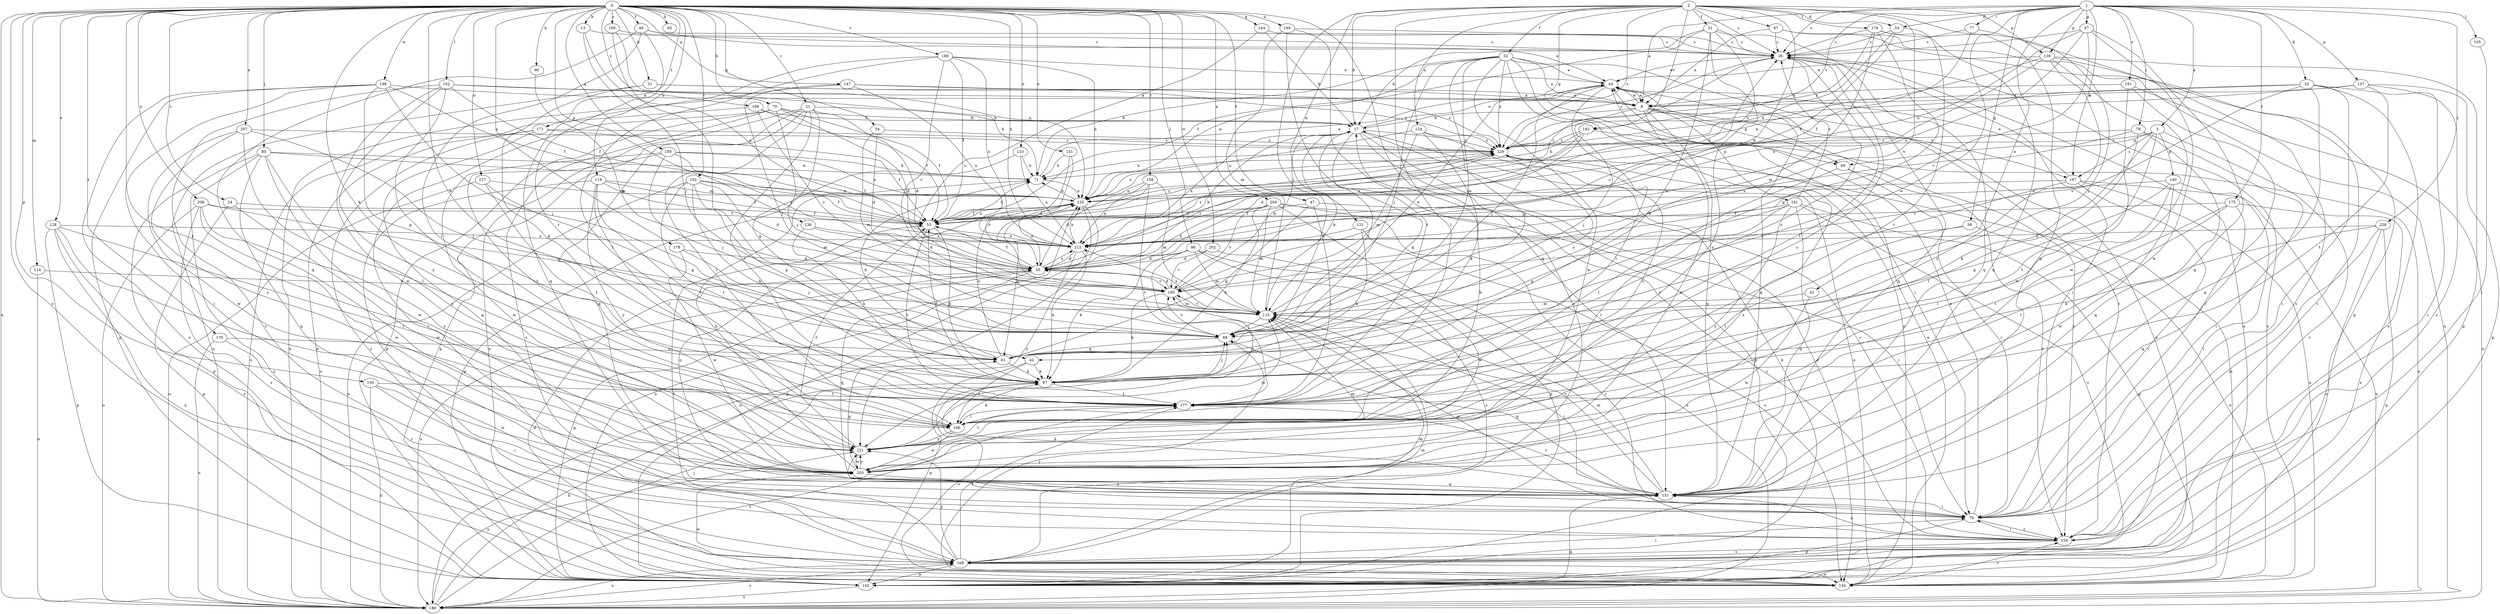 strict digraph  {
0;
1;
2;
3;
8;
13;
17;
21;
24;
26;
31;
32;
33;
35;
42;
43;
44;
47;
49;
51;
52;
53;
54;
57;
59;
60;
61;
65;
70;
71;
77;
78;
79;
85;
86;
87;
88;
96;
97;
102;
105;
106;
114;
115;
119;
121;
124;
125;
127;
128;
131;
133;
134;
135;
136;
137;
139;
140;
141;
142;
144;
147;
150;
151;
152;
158;
159;
160;
167;
168;
170;
171;
175;
176;
177;
178;
180;
186;
188;
189;
191;
192;
195;
198;
202;
203;
204;
207;
208;
212;
221;
226;
229;
0 -> 13  [label=b];
0 -> 21  [label=c];
0 -> 24  [label=c];
0 -> 31  [label=d];
0 -> 42  [label=e];
0 -> 47  [label=f];
0 -> 49  [label=f];
0 -> 54  [label=g];
0 -> 65  [label=h];
0 -> 70  [label=h];
0 -> 85  [label=j];
0 -> 86  [label=j];
0 -> 96  [label=k];
0 -> 97  [label=k];
0 -> 102  [label=l];
0 -> 114  [label=m];
0 -> 119  [label=n];
0 -> 127  [label=o];
0 -> 128  [label=o];
0 -> 131  [label=o];
0 -> 133  [label=o];
0 -> 134  [label=o];
0 -> 135  [label=p];
0 -> 136  [label=p];
0 -> 144  [label=q];
0 -> 147  [label=q];
0 -> 150  [label=q];
0 -> 151  [label=q];
0 -> 152  [label=r];
0 -> 158  [label=r];
0 -> 160  [label=s];
0 -> 170  [label=t];
0 -> 171  [label=t];
0 -> 178  [label=u];
0 -> 180  [label=u];
0 -> 186  [label=u];
0 -> 188  [label=v];
0 -> 189  [label=v];
0 -> 198  [label=w];
0 -> 202  [label=w];
0 -> 204  [label=x];
0 -> 207  [label=x];
0 -> 208  [label=x];
0 -> 212  [label=x];
0 -> 221  [label=y];
1 -> 3  [label=a];
1 -> 8  [label=a];
1 -> 26  [label=c];
1 -> 32  [label=d];
1 -> 33  [label=d];
1 -> 42  [label=e];
1 -> 43  [label=e];
1 -> 57  [label=g];
1 -> 59  [label=g];
1 -> 77  [label=i];
1 -> 78  [label=i];
1 -> 105  [label=l];
1 -> 137  [label=p];
1 -> 139  [label=p];
1 -> 167  [label=s];
1 -> 175  [label=t];
1 -> 191  [label=v];
1 -> 192  [label=v];
1 -> 226  [label=z];
2 -> 17  [label=b];
2 -> 26  [label=c];
2 -> 33  [label=d];
2 -> 35  [label=d];
2 -> 51  [label=f];
2 -> 52  [label=f];
2 -> 60  [label=g];
2 -> 87  [label=j];
2 -> 88  [label=j];
2 -> 106  [label=l];
2 -> 121  [label=n];
2 -> 124  [label=n];
2 -> 139  [label=p];
2 -> 151  [label=q];
2 -> 176  [label=t];
2 -> 192  [label=v];
2 -> 195  [label=v];
2 -> 229  [label=z];
3 -> 60  [label=g];
3 -> 97  [label=k];
3 -> 140  [label=p];
3 -> 159  [label=r];
3 -> 167  [label=s];
3 -> 177  [label=t];
3 -> 229  [label=z];
8 -> 17  [label=b];
8 -> 44  [label=e];
8 -> 60  [label=g];
8 -> 88  [label=j];
8 -> 141  [label=p];
8 -> 151  [label=q];
8 -> 159  [label=r];
8 -> 167  [label=s];
8 -> 203  [label=w];
13 -> 26  [label=c];
13 -> 88  [label=j];
13 -> 212  [label=x];
17 -> 44  [label=e];
17 -> 61  [label=g];
17 -> 88  [label=j];
17 -> 134  [label=o];
17 -> 142  [label=p];
17 -> 159  [label=r];
17 -> 212  [label=x];
17 -> 229  [label=z];
21 -> 17  [label=b];
21 -> 35  [label=d];
21 -> 61  [label=g];
21 -> 106  [label=l];
21 -> 134  [label=o];
21 -> 142  [label=p];
21 -> 151  [label=q];
21 -> 177  [label=t];
24 -> 53  [label=f];
24 -> 142  [label=p];
24 -> 203  [label=w];
26 -> 44  [label=e];
26 -> 79  [label=i];
26 -> 134  [label=o];
26 -> 151  [label=q];
26 -> 177  [label=t];
31 -> 8  [label=a];
31 -> 97  [label=k];
31 -> 186  [label=u];
31 -> 229  [label=z];
32 -> 8  [label=a];
32 -> 79  [label=i];
32 -> 151  [label=q];
32 -> 159  [label=r];
32 -> 168  [label=s];
32 -> 195  [label=v];
32 -> 229  [label=z];
33 -> 26  [label=c];
33 -> 53  [label=f];
33 -> 125  [label=n];
33 -> 177  [label=t];
35 -> 17  [label=b];
35 -> 53  [label=f];
35 -> 125  [label=n];
35 -> 142  [label=p];
35 -> 151  [label=q];
35 -> 186  [label=u];
35 -> 195  [label=v];
35 -> 212  [label=x];
35 -> 229  [label=z];
42 -> 97  [label=k];
42 -> 106  [label=l];
42 -> 142  [label=p];
43 -> 115  [label=m];
43 -> 203  [label=w];
44 -> 8  [label=a];
44 -> 88  [label=j];
44 -> 106  [label=l];
44 -> 151  [label=q];
47 -> 53  [label=f];
47 -> 61  [label=g];
47 -> 159  [label=r];
47 -> 177  [label=t];
49 -> 26  [label=c];
49 -> 44  [label=e];
49 -> 106  [label=l];
49 -> 151  [label=q];
49 -> 177  [label=t];
51 -> 17  [label=b];
51 -> 26  [label=c];
51 -> 53  [label=f];
51 -> 97  [label=k];
51 -> 151  [label=q];
51 -> 212  [label=x];
51 -> 221  [label=y];
52 -> 8  [label=a];
52 -> 44  [label=e];
52 -> 61  [label=g];
52 -> 71  [label=h];
52 -> 79  [label=i];
52 -> 88  [label=j];
52 -> 115  [label=m];
52 -> 125  [label=n];
52 -> 134  [label=o];
52 -> 159  [label=r];
52 -> 203  [label=w];
52 -> 229  [label=z];
53 -> 26  [label=c];
53 -> 71  [label=h];
53 -> 97  [label=k];
53 -> 125  [label=n];
53 -> 177  [label=t];
53 -> 212  [label=x];
53 -> 229  [label=z];
54 -> 35  [label=d];
54 -> 115  [label=m];
54 -> 229  [label=z];
57 -> 26  [label=c];
57 -> 125  [label=n];
57 -> 151  [label=q];
57 -> 195  [label=v];
57 -> 203  [label=w];
57 -> 212  [label=x];
59 -> 106  [label=l];
59 -> 134  [label=o];
59 -> 212  [label=x];
60 -> 79  [label=i];
60 -> 106  [label=l];
60 -> 159  [label=r];
61 -> 71  [label=h];
61 -> 97  [label=k];
61 -> 125  [label=n];
70 -> 17  [label=b];
70 -> 35  [label=d];
70 -> 53  [label=f];
70 -> 88  [label=j];
70 -> 142  [label=p];
70 -> 159  [label=r];
70 -> 168  [label=s];
71 -> 44  [label=e];
71 -> 125  [label=n];
77 -> 26  [label=c];
77 -> 53  [label=f];
77 -> 88  [label=j];
78 -> 79  [label=i];
78 -> 106  [label=l];
78 -> 151  [label=q];
78 -> 212  [label=x];
78 -> 229  [label=z];
79 -> 44  [label=e];
79 -> 115  [label=m];
79 -> 125  [label=n];
79 -> 142  [label=p];
79 -> 159  [label=r];
79 -> 221  [label=y];
85 -> 71  [label=h];
85 -> 134  [label=o];
85 -> 142  [label=p];
85 -> 151  [label=q];
85 -> 203  [label=w];
85 -> 212  [label=x];
85 -> 221  [label=y];
86 -> 35  [label=d];
86 -> 97  [label=k];
86 -> 115  [label=m];
86 -> 159  [label=r];
86 -> 168  [label=s];
86 -> 221  [label=y];
87 -> 8  [label=a];
87 -> 26  [label=c];
87 -> 142  [label=p];
87 -> 186  [label=u];
88 -> 61  [label=g];
88 -> 151  [label=q];
88 -> 195  [label=v];
88 -> 229  [label=z];
96 -> 115  [label=m];
97 -> 26  [label=c];
97 -> 53  [label=f];
97 -> 88  [label=j];
97 -> 134  [label=o];
97 -> 177  [label=t];
102 -> 8  [label=a];
102 -> 53  [label=f];
102 -> 71  [label=h];
102 -> 106  [label=l];
102 -> 168  [label=s];
102 -> 203  [label=w];
102 -> 221  [label=y];
105 -> 159  [label=r];
106 -> 26  [label=c];
106 -> 97  [label=k];
106 -> 203  [label=w];
106 -> 221  [label=y];
114 -> 186  [label=u];
114 -> 195  [label=v];
115 -> 17  [label=b];
115 -> 44  [label=e];
115 -> 79  [label=i];
115 -> 88  [label=j];
115 -> 195  [label=v];
115 -> 212  [label=x];
119 -> 35  [label=d];
119 -> 53  [label=f];
119 -> 106  [label=l];
119 -> 125  [label=n];
119 -> 168  [label=s];
119 -> 177  [label=t];
119 -> 221  [label=y];
121 -> 97  [label=k];
121 -> 134  [label=o];
121 -> 212  [label=x];
124 -> 97  [label=k];
124 -> 115  [label=m];
124 -> 125  [label=n];
124 -> 134  [label=o];
124 -> 229  [label=z];
125 -> 53  [label=f];
125 -> 61  [label=g];
125 -> 71  [label=h];
125 -> 142  [label=p];
125 -> 186  [label=u];
125 -> 229  [label=z];
127 -> 61  [label=g];
127 -> 125  [label=n];
127 -> 177  [label=t];
127 -> 186  [label=u];
128 -> 106  [label=l];
128 -> 134  [label=o];
128 -> 142  [label=p];
128 -> 168  [label=s];
128 -> 203  [label=w];
128 -> 212  [label=x];
131 -> 35  [label=d];
131 -> 71  [label=h];
131 -> 195  [label=v];
133 -> 71  [label=h];
133 -> 142  [label=p];
133 -> 212  [label=x];
134 -> 26  [label=c];
134 -> 35  [label=d];
134 -> 44  [label=e];
134 -> 88  [label=j];
134 -> 159  [label=r];
134 -> 203  [label=w];
134 -> 229  [label=z];
135 -> 79  [label=i];
135 -> 177  [label=t];
135 -> 186  [label=u];
135 -> 203  [label=w];
136 -> 35  [label=d];
136 -> 97  [label=k];
136 -> 212  [label=x];
137 -> 8  [label=a];
137 -> 142  [label=p];
137 -> 159  [label=r];
137 -> 177  [label=t];
137 -> 229  [label=z];
139 -> 44  [label=e];
139 -> 125  [label=n];
139 -> 142  [label=p];
139 -> 159  [label=r];
139 -> 203  [label=w];
139 -> 212  [label=x];
139 -> 221  [label=y];
140 -> 61  [label=g];
140 -> 79  [label=i];
140 -> 106  [label=l];
140 -> 125  [label=n];
140 -> 203  [label=w];
141 -> 26  [label=c];
141 -> 53  [label=f];
141 -> 61  [label=g];
141 -> 106  [label=l];
141 -> 142  [label=p];
141 -> 151  [label=q];
141 -> 168  [label=s];
141 -> 221  [label=y];
142 -> 17  [label=b];
142 -> 44  [label=e];
142 -> 115  [label=m];
142 -> 125  [label=n];
142 -> 186  [label=u];
144 -> 17  [label=b];
144 -> 26  [label=c];
144 -> 195  [label=v];
147 -> 8  [label=a];
147 -> 88  [label=j];
147 -> 186  [label=u];
147 -> 212  [label=x];
147 -> 229  [label=z];
150 -> 53  [label=f];
150 -> 71  [label=h];
150 -> 88  [label=j];
150 -> 125  [label=n];
150 -> 177  [label=t];
150 -> 203  [label=w];
151 -> 79  [label=i];
151 -> 97  [label=k];
151 -> 115  [label=m];
151 -> 177  [label=t];
151 -> 195  [label=v];
152 -> 53  [label=f];
152 -> 61  [label=g];
152 -> 97  [label=k];
152 -> 115  [label=m];
152 -> 125  [label=n];
152 -> 177  [label=t];
152 -> 186  [label=u];
158 -> 35  [label=d];
158 -> 115  [label=m];
158 -> 125  [label=n];
158 -> 177  [label=t];
158 -> 212  [label=x];
159 -> 79  [label=i];
159 -> 151  [label=q];
159 -> 168  [label=s];
160 -> 26  [label=c];
160 -> 88  [label=j];
160 -> 125  [label=n];
167 -> 44  [label=e];
167 -> 79  [label=i];
167 -> 125  [label=n];
167 -> 134  [label=o];
167 -> 177  [label=t];
167 -> 186  [label=u];
168 -> 53  [label=f];
168 -> 79  [label=i];
168 -> 115  [label=m];
168 -> 134  [label=o];
168 -> 142  [label=p];
168 -> 177  [label=t];
168 -> 186  [label=u];
168 -> 221  [label=y];
170 -> 61  [label=g];
170 -> 159  [label=r];
170 -> 186  [label=u];
171 -> 53  [label=f];
171 -> 151  [label=q];
171 -> 168  [label=s];
171 -> 186  [label=u];
171 -> 229  [label=z];
175 -> 53  [label=f];
175 -> 106  [label=l];
175 -> 151  [label=q];
175 -> 168  [label=s];
175 -> 177  [label=t];
176 -> 26  [label=c];
176 -> 61  [label=g];
176 -> 115  [label=m];
176 -> 151  [label=q];
176 -> 168  [label=s];
176 -> 229  [label=z];
177 -> 106  [label=l];
177 -> 229  [label=z];
178 -> 35  [label=d];
178 -> 88  [label=j];
178 -> 203  [label=w];
180 -> 26  [label=c];
180 -> 115  [label=m];
180 -> 168  [label=s];
180 -> 177  [label=t];
186 -> 88  [label=j];
186 -> 97  [label=k];
186 -> 151  [label=q];
186 -> 168  [label=s];
186 -> 177  [label=t];
186 -> 221  [label=y];
188 -> 44  [label=e];
188 -> 53  [label=f];
188 -> 106  [label=l];
188 -> 125  [label=n];
188 -> 151  [label=q];
188 -> 195  [label=v];
188 -> 212  [label=x];
189 -> 17  [label=b];
189 -> 53  [label=f];
189 -> 186  [label=u];
189 -> 195  [label=v];
191 -> 8  [label=a];
191 -> 79  [label=i];
191 -> 186  [label=u];
191 -> 203  [label=w];
192 -> 35  [label=d];
192 -> 71  [label=h];
192 -> 186  [label=u];
192 -> 212  [label=x];
192 -> 229  [label=z];
195 -> 17  [label=b];
195 -> 26  [label=c];
195 -> 35  [label=d];
195 -> 97  [label=k];
195 -> 115  [label=m];
198 -> 8  [label=a];
198 -> 53  [label=f];
198 -> 61  [label=g];
198 -> 79  [label=i];
198 -> 88  [label=j];
198 -> 134  [label=o];
198 -> 142  [label=p];
202 -> 35  [label=d];
202 -> 195  [label=v];
202 -> 203  [label=w];
203 -> 61  [label=g];
203 -> 71  [label=h];
203 -> 115  [label=m];
203 -> 151  [label=q];
203 -> 221  [label=y];
203 -> 229  [label=z];
204 -> 35  [label=d];
204 -> 53  [label=f];
204 -> 79  [label=i];
204 -> 97  [label=k];
204 -> 115  [label=m];
204 -> 142  [label=p];
204 -> 186  [label=u];
204 -> 195  [label=v];
207 -> 88  [label=j];
207 -> 106  [label=l];
207 -> 203  [label=w];
207 -> 221  [label=y];
207 -> 229  [label=z];
208 -> 53  [label=f];
208 -> 115  [label=m];
208 -> 168  [label=s];
208 -> 186  [label=u];
208 -> 203  [label=w];
208 -> 221  [label=y];
212 -> 35  [label=d];
212 -> 97  [label=k];
212 -> 125  [label=n];
212 -> 221  [label=y];
212 -> 229  [label=z];
221 -> 17  [label=b];
221 -> 53  [label=f];
221 -> 115  [label=m];
221 -> 177  [label=t];
221 -> 203  [label=w];
226 -> 79  [label=i];
226 -> 97  [label=k];
226 -> 142  [label=p];
226 -> 168  [label=s];
226 -> 212  [label=x];
229 -> 26  [label=c];
229 -> 71  [label=h];
}
